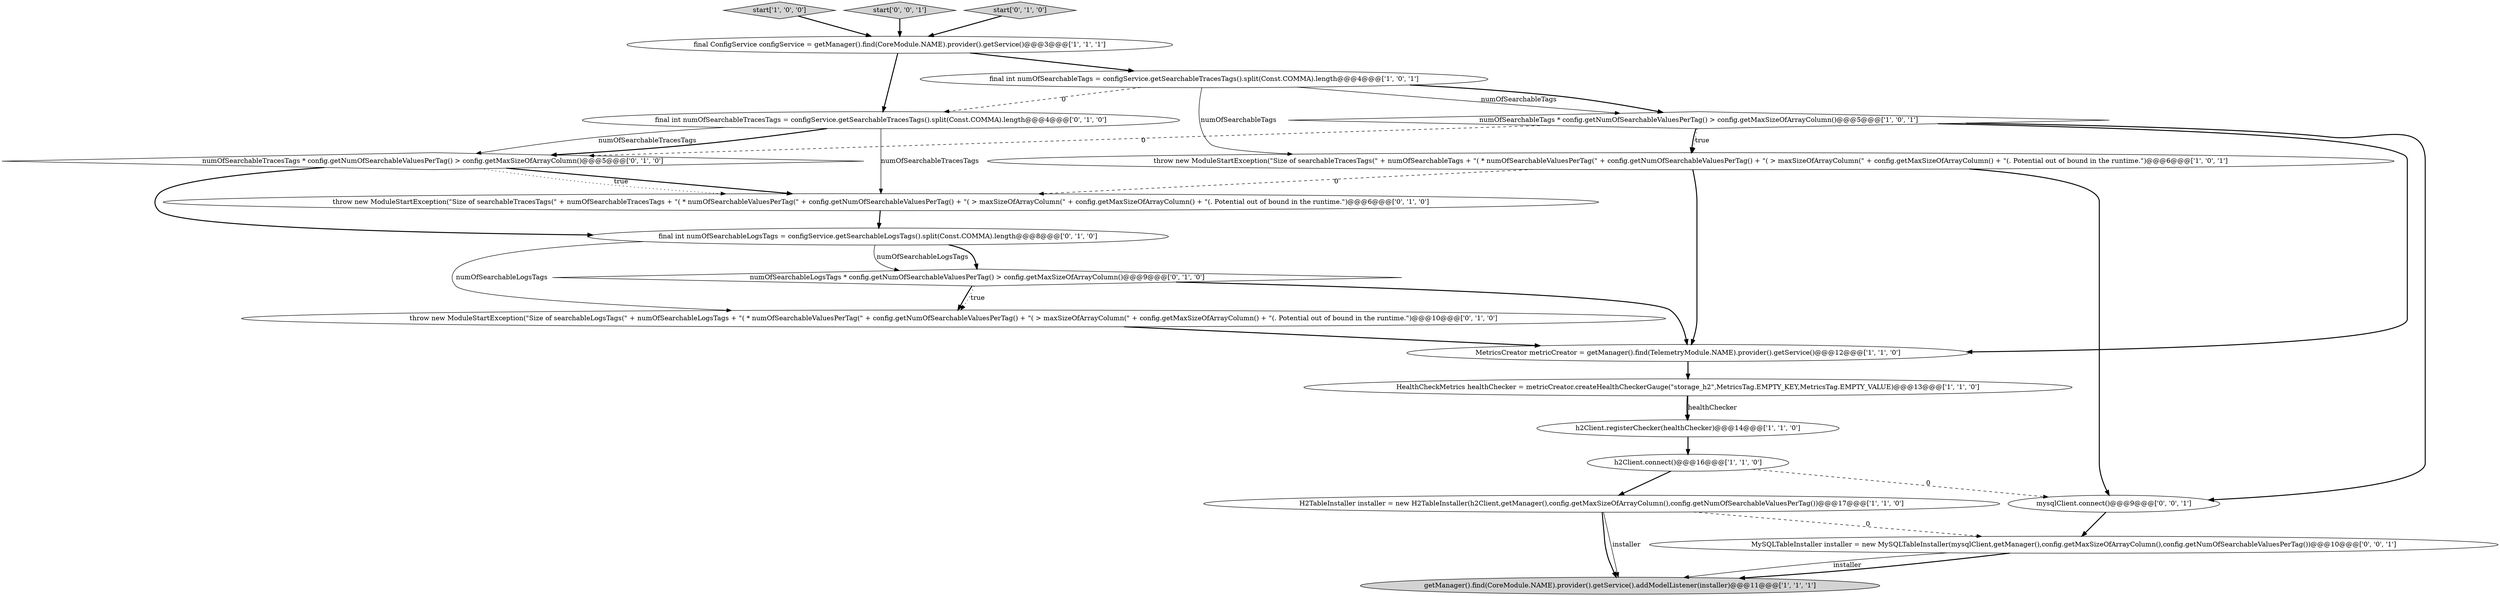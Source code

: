 digraph {
6 [style = filled, label = "getManager().find(CoreModule.NAME).provider().getService().addModelListener(installer)@@@11@@@['1', '1', '1']", fillcolor = lightgray, shape = ellipse image = "AAA0AAABBB1BBB"];
13 [style = filled, label = "numOfSearchableTracesTags * config.getNumOfSearchableValuesPerTag() > config.getMaxSizeOfArrayColumn()@@@5@@@['0', '1', '0']", fillcolor = white, shape = diamond image = "AAA1AAABBB2BBB"];
2 [style = filled, label = "H2TableInstaller installer = new H2TableInstaller(h2Client,getManager(),config.getMaxSizeOfArrayColumn(),config.getNumOfSearchableValuesPerTag())@@@17@@@['1', '1', '0']", fillcolor = white, shape = ellipse image = "AAA0AAABBB1BBB"];
19 [style = filled, label = "MySQLTableInstaller installer = new MySQLTableInstaller(mysqlClient,getManager(),config.getMaxSizeOfArrayColumn(),config.getNumOfSearchableValuesPerTag())@@@10@@@['0', '0', '1']", fillcolor = white, shape = ellipse image = "AAA0AAABBB3BBB"];
3 [style = filled, label = "HealthCheckMetrics healthChecker = metricCreator.createHealthCheckerGauge(\"storage_h2\",MetricsTag.EMPTY_KEY,MetricsTag.EMPTY_VALUE)@@@13@@@['1', '1', '0']", fillcolor = white, shape = ellipse image = "AAA0AAABBB1BBB"];
10 [style = filled, label = "start['1', '0', '0']", fillcolor = lightgray, shape = diamond image = "AAA0AAABBB1BBB"];
16 [style = filled, label = "numOfSearchableLogsTags * config.getNumOfSearchableValuesPerTag() > config.getMaxSizeOfArrayColumn()@@@9@@@['0', '1', '0']", fillcolor = white, shape = diamond image = "AAA1AAABBB2BBB"];
8 [style = filled, label = "h2Client.connect()@@@16@@@['1', '1', '0']", fillcolor = white, shape = ellipse image = "AAA0AAABBB1BBB"];
7 [style = filled, label = "numOfSearchableTags * config.getNumOfSearchableValuesPerTag() > config.getMaxSizeOfArrayColumn()@@@5@@@['1', '0', '1']", fillcolor = white, shape = diamond image = "AAA0AAABBB1BBB"];
20 [style = filled, label = "start['0', '0', '1']", fillcolor = lightgray, shape = diamond image = "AAA0AAABBB3BBB"];
1 [style = filled, label = "final ConfigService configService = getManager().find(CoreModule.NAME).provider().getService()@@@3@@@['1', '1', '1']", fillcolor = white, shape = ellipse image = "AAA0AAABBB1BBB"];
15 [style = filled, label = "start['0', '1', '0']", fillcolor = lightgray, shape = diamond image = "AAA0AAABBB2BBB"];
4 [style = filled, label = "h2Client.registerChecker(healthChecker)@@@14@@@['1', '1', '0']", fillcolor = white, shape = ellipse image = "AAA0AAABBB1BBB"];
14 [style = filled, label = "final int numOfSearchableTracesTags = configService.getSearchableTracesTags().split(Const.COMMA).length@@@4@@@['0', '1', '0']", fillcolor = white, shape = ellipse image = "AAA1AAABBB2BBB"];
18 [style = filled, label = "mysqlClient.connect()@@@9@@@['0', '0', '1']", fillcolor = white, shape = ellipse image = "AAA0AAABBB3BBB"];
17 [style = filled, label = "throw new ModuleStartException(\"Size of searchableLogsTags(\" + numOfSearchableLogsTags + \"( * numOfSearchableValuesPerTag(\" + config.getNumOfSearchableValuesPerTag() + \"( > maxSizeOfArrayColumn(\" + config.getMaxSizeOfArrayColumn() + \"(. Potential out of bound in the runtime.\")@@@10@@@['0', '1', '0']", fillcolor = white, shape = ellipse image = "AAA1AAABBB2BBB"];
12 [style = filled, label = "throw new ModuleStartException(\"Size of searchableTracesTags(\" + numOfSearchableTracesTags + \"( * numOfSearchableValuesPerTag(\" + config.getNumOfSearchableValuesPerTag() + \"( > maxSizeOfArrayColumn(\" + config.getMaxSizeOfArrayColumn() + \"(. Potential out of bound in the runtime.\")@@@6@@@['0', '1', '0']", fillcolor = white, shape = ellipse image = "AAA1AAABBB2BBB"];
9 [style = filled, label = "final int numOfSearchableTags = configService.getSearchableTracesTags().split(Const.COMMA).length@@@4@@@['1', '0', '1']", fillcolor = white, shape = ellipse image = "AAA0AAABBB1BBB"];
0 [style = filled, label = "MetricsCreator metricCreator = getManager().find(TelemetryModule.NAME).provider().getService()@@@12@@@['1', '1', '0']", fillcolor = white, shape = ellipse image = "AAA0AAABBB1BBB"];
5 [style = filled, label = "throw new ModuleStartException(\"Size of searchableTracesTags(\" + numOfSearchableTags + \"( * numOfSearchableValuesPerTag(\" + config.getNumOfSearchableValuesPerTag() + \"( > maxSizeOfArrayColumn(\" + config.getMaxSizeOfArrayColumn() + \"(. Potential out of bound in the runtime.\")@@@6@@@['1', '0', '1']", fillcolor = white, shape = ellipse image = "AAA0AAABBB1BBB"];
11 [style = filled, label = "final int numOfSearchableLogsTags = configService.getSearchableLogsTags().split(Const.COMMA).length@@@8@@@['0', '1', '0']", fillcolor = white, shape = ellipse image = "AAA1AAABBB2BBB"];
2->6 [style = solid, label="installer"];
14->12 [style = solid, label="numOfSearchableTracesTags"];
15->1 [style = bold, label=""];
1->9 [style = bold, label=""];
19->6 [style = bold, label=""];
8->18 [style = dashed, label="0"];
9->5 [style = solid, label="numOfSearchableTags"];
7->18 [style = bold, label=""];
14->13 [style = bold, label=""];
16->0 [style = bold, label=""];
3->4 [style = solid, label="healthChecker"];
4->8 [style = bold, label=""];
0->3 [style = bold, label=""];
11->16 [style = bold, label=""];
1->14 [style = bold, label=""];
7->13 [style = dashed, label="0"];
20->1 [style = bold, label=""];
7->5 [style = dotted, label="true"];
11->16 [style = solid, label="numOfSearchableLogsTags"];
10->1 [style = bold, label=""];
2->19 [style = dashed, label="0"];
13->12 [style = bold, label=""];
5->0 [style = bold, label=""];
8->2 [style = bold, label=""];
13->11 [style = bold, label=""];
9->14 [style = dashed, label="0"];
18->19 [style = bold, label=""];
7->0 [style = bold, label=""];
19->6 [style = solid, label="installer"];
5->12 [style = dashed, label="0"];
5->18 [style = bold, label=""];
7->5 [style = bold, label=""];
2->6 [style = bold, label=""];
12->11 [style = bold, label=""];
9->7 [style = solid, label="numOfSearchableTags"];
16->17 [style = bold, label=""];
14->13 [style = solid, label="numOfSearchableTracesTags"];
13->12 [style = dotted, label="true"];
16->17 [style = dotted, label="true"];
3->4 [style = bold, label=""];
17->0 [style = bold, label=""];
11->17 [style = solid, label="numOfSearchableLogsTags"];
9->7 [style = bold, label=""];
}
